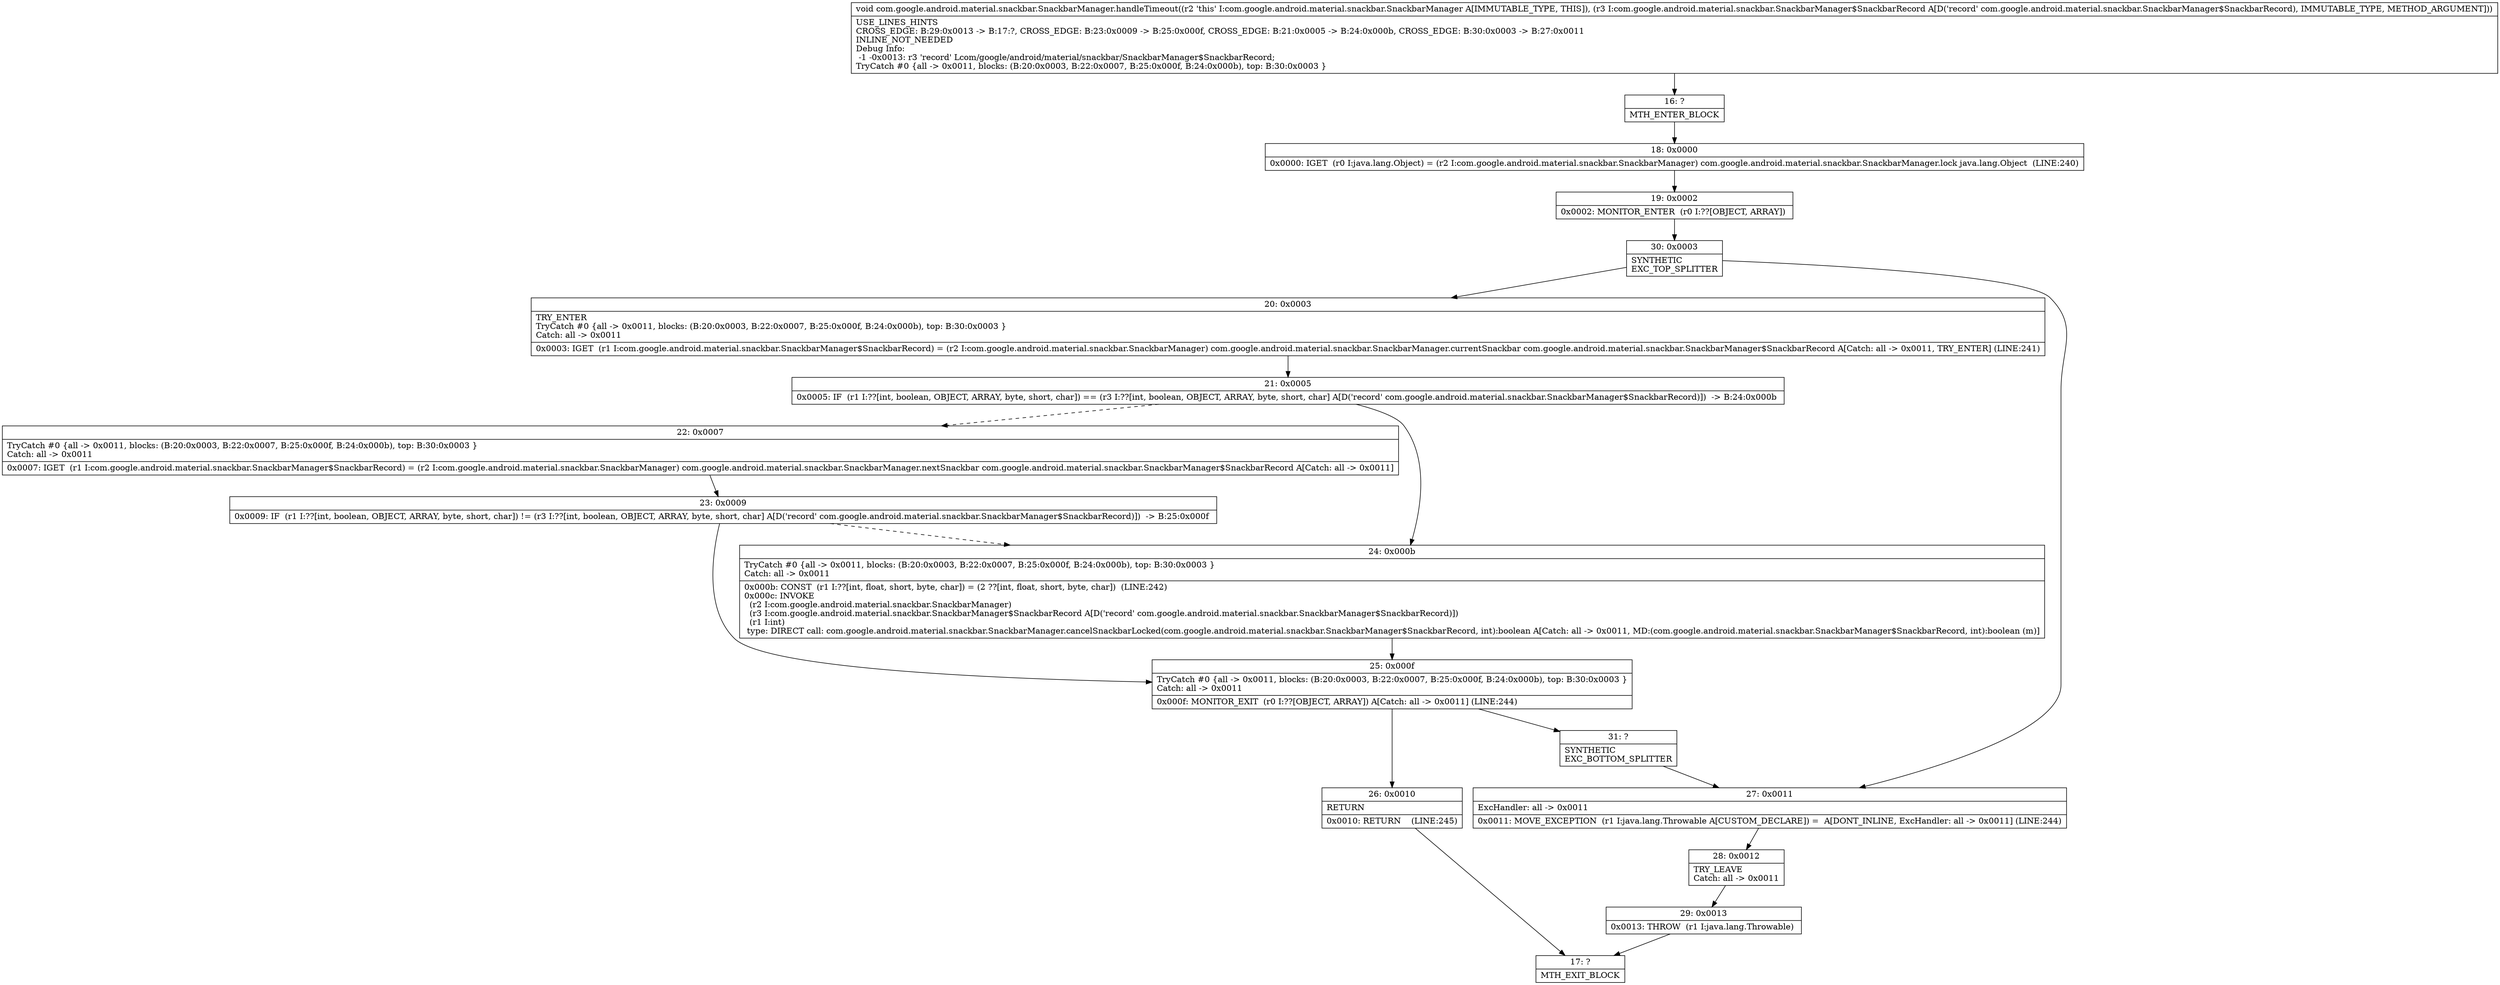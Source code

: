 digraph "CFG forcom.google.android.material.snackbar.SnackbarManager.handleTimeout(Lcom\/google\/android\/material\/snackbar\/SnackbarManager$SnackbarRecord;)V" {
Node_16 [shape=record,label="{16\:\ ?|MTH_ENTER_BLOCK\l}"];
Node_18 [shape=record,label="{18\:\ 0x0000|0x0000: IGET  (r0 I:java.lang.Object) = (r2 I:com.google.android.material.snackbar.SnackbarManager) com.google.android.material.snackbar.SnackbarManager.lock java.lang.Object  (LINE:240)\l}"];
Node_19 [shape=record,label="{19\:\ 0x0002|0x0002: MONITOR_ENTER  (r0 I:??[OBJECT, ARRAY]) \l}"];
Node_30 [shape=record,label="{30\:\ 0x0003|SYNTHETIC\lEXC_TOP_SPLITTER\l}"];
Node_20 [shape=record,label="{20\:\ 0x0003|TRY_ENTER\lTryCatch #0 \{all \-\> 0x0011, blocks: (B:20:0x0003, B:22:0x0007, B:25:0x000f, B:24:0x000b), top: B:30:0x0003 \}\lCatch: all \-\> 0x0011\l|0x0003: IGET  (r1 I:com.google.android.material.snackbar.SnackbarManager$SnackbarRecord) = (r2 I:com.google.android.material.snackbar.SnackbarManager) com.google.android.material.snackbar.SnackbarManager.currentSnackbar com.google.android.material.snackbar.SnackbarManager$SnackbarRecord A[Catch: all \-\> 0x0011, TRY_ENTER] (LINE:241)\l}"];
Node_21 [shape=record,label="{21\:\ 0x0005|0x0005: IF  (r1 I:??[int, boolean, OBJECT, ARRAY, byte, short, char]) == (r3 I:??[int, boolean, OBJECT, ARRAY, byte, short, char] A[D('record' com.google.android.material.snackbar.SnackbarManager$SnackbarRecord)])  \-\> B:24:0x000b \l}"];
Node_22 [shape=record,label="{22\:\ 0x0007|TryCatch #0 \{all \-\> 0x0011, blocks: (B:20:0x0003, B:22:0x0007, B:25:0x000f, B:24:0x000b), top: B:30:0x0003 \}\lCatch: all \-\> 0x0011\l|0x0007: IGET  (r1 I:com.google.android.material.snackbar.SnackbarManager$SnackbarRecord) = (r2 I:com.google.android.material.snackbar.SnackbarManager) com.google.android.material.snackbar.SnackbarManager.nextSnackbar com.google.android.material.snackbar.SnackbarManager$SnackbarRecord A[Catch: all \-\> 0x0011]\l}"];
Node_23 [shape=record,label="{23\:\ 0x0009|0x0009: IF  (r1 I:??[int, boolean, OBJECT, ARRAY, byte, short, char]) != (r3 I:??[int, boolean, OBJECT, ARRAY, byte, short, char] A[D('record' com.google.android.material.snackbar.SnackbarManager$SnackbarRecord)])  \-\> B:25:0x000f \l}"];
Node_25 [shape=record,label="{25\:\ 0x000f|TryCatch #0 \{all \-\> 0x0011, blocks: (B:20:0x0003, B:22:0x0007, B:25:0x000f, B:24:0x000b), top: B:30:0x0003 \}\lCatch: all \-\> 0x0011\l|0x000f: MONITOR_EXIT  (r0 I:??[OBJECT, ARRAY]) A[Catch: all \-\> 0x0011] (LINE:244)\l}"];
Node_26 [shape=record,label="{26\:\ 0x0010|RETURN\l|0x0010: RETURN    (LINE:245)\l}"];
Node_17 [shape=record,label="{17\:\ ?|MTH_EXIT_BLOCK\l}"];
Node_31 [shape=record,label="{31\:\ ?|SYNTHETIC\lEXC_BOTTOM_SPLITTER\l}"];
Node_24 [shape=record,label="{24\:\ 0x000b|TryCatch #0 \{all \-\> 0x0011, blocks: (B:20:0x0003, B:22:0x0007, B:25:0x000f, B:24:0x000b), top: B:30:0x0003 \}\lCatch: all \-\> 0x0011\l|0x000b: CONST  (r1 I:??[int, float, short, byte, char]) = (2 ??[int, float, short, byte, char])  (LINE:242)\l0x000c: INVOKE  \l  (r2 I:com.google.android.material.snackbar.SnackbarManager)\l  (r3 I:com.google.android.material.snackbar.SnackbarManager$SnackbarRecord A[D('record' com.google.android.material.snackbar.SnackbarManager$SnackbarRecord)])\l  (r1 I:int)\l type: DIRECT call: com.google.android.material.snackbar.SnackbarManager.cancelSnackbarLocked(com.google.android.material.snackbar.SnackbarManager$SnackbarRecord, int):boolean A[Catch: all \-\> 0x0011, MD:(com.google.android.material.snackbar.SnackbarManager$SnackbarRecord, int):boolean (m)]\l}"];
Node_27 [shape=record,label="{27\:\ 0x0011|ExcHandler: all \-\> 0x0011\l|0x0011: MOVE_EXCEPTION  (r1 I:java.lang.Throwable A[CUSTOM_DECLARE]) =  A[DONT_INLINE, ExcHandler: all \-\> 0x0011] (LINE:244)\l}"];
Node_28 [shape=record,label="{28\:\ 0x0012|TRY_LEAVE\lCatch: all \-\> 0x0011\l}"];
Node_29 [shape=record,label="{29\:\ 0x0013|0x0013: THROW  (r1 I:java.lang.Throwable) \l}"];
MethodNode[shape=record,label="{void com.google.android.material.snackbar.SnackbarManager.handleTimeout((r2 'this' I:com.google.android.material.snackbar.SnackbarManager A[IMMUTABLE_TYPE, THIS]), (r3 I:com.google.android.material.snackbar.SnackbarManager$SnackbarRecord A[D('record' com.google.android.material.snackbar.SnackbarManager$SnackbarRecord), IMMUTABLE_TYPE, METHOD_ARGUMENT]))  | USE_LINES_HINTS\lCROSS_EDGE: B:29:0x0013 \-\> B:17:?, CROSS_EDGE: B:23:0x0009 \-\> B:25:0x000f, CROSS_EDGE: B:21:0x0005 \-\> B:24:0x000b, CROSS_EDGE: B:30:0x0003 \-\> B:27:0x0011\lINLINE_NOT_NEEDED\lDebug Info:\l  \-1 \-0x0013: r3 'record' Lcom\/google\/android\/material\/snackbar\/SnackbarManager$SnackbarRecord;\lTryCatch #0 \{all \-\> 0x0011, blocks: (B:20:0x0003, B:22:0x0007, B:25:0x000f, B:24:0x000b), top: B:30:0x0003 \}\l}"];
MethodNode -> Node_16;Node_16 -> Node_18;
Node_18 -> Node_19;
Node_19 -> Node_30;
Node_30 -> Node_20;
Node_30 -> Node_27;
Node_20 -> Node_21;
Node_21 -> Node_22[style=dashed];
Node_21 -> Node_24;
Node_22 -> Node_23;
Node_23 -> Node_24[style=dashed];
Node_23 -> Node_25;
Node_25 -> Node_26;
Node_25 -> Node_31;
Node_26 -> Node_17;
Node_31 -> Node_27;
Node_24 -> Node_25;
Node_27 -> Node_28;
Node_28 -> Node_29;
Node_29 -> Node_17;
}

